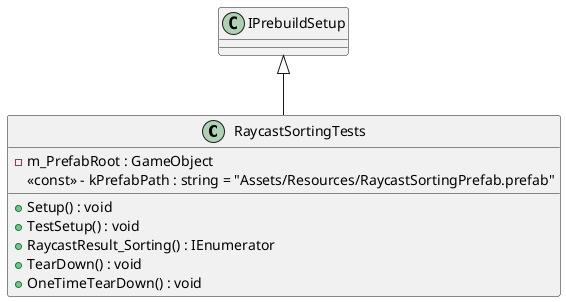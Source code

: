 @startuml
class RaycastSortingTests {
    - m_PrefabRoot : GameObject
    <<const>> - kPrefabPath : string = "Assets/Resources/RaycastSortingPrefab.prefab"
    + Setup() : void
    + TestSetup() : void
    + RaycastResult_Sorting() : IEnumerator
    + TearDown() : void
    + OneTimeTearDown() : void
}
IPrebuildSetup <|-- RaycastSortingTests
@enduml
